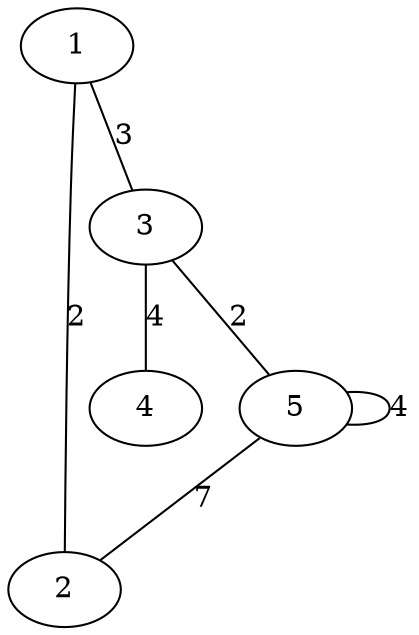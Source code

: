 graph {
    1 -- 2[label=2];
    1 -- 3[label=3];
    3 -- 4[label=4];
    3 -- 5[label=2];
    5 -- 5[label=4];
    5 -- 2[label=7];
}